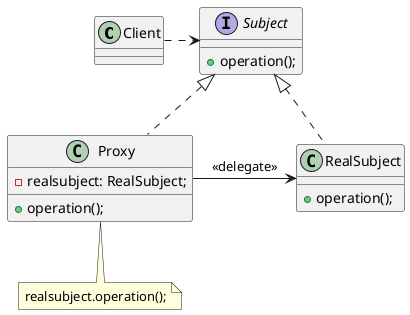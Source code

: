 @startuml
class Client{}

interface Subject{
    + operation();
}

class RealSubject{
    + operation();
}

class Proxy{
    - realsubject: RealSubject;
    + operation();
}

note bottom of Proxy: realsubject.operation();

Client .right.> Subject

Proxy .up.|> Subject
RealSubject .up.|> Subject

Proxy -right-> RealSubject : <<delegate>>
@enduml
